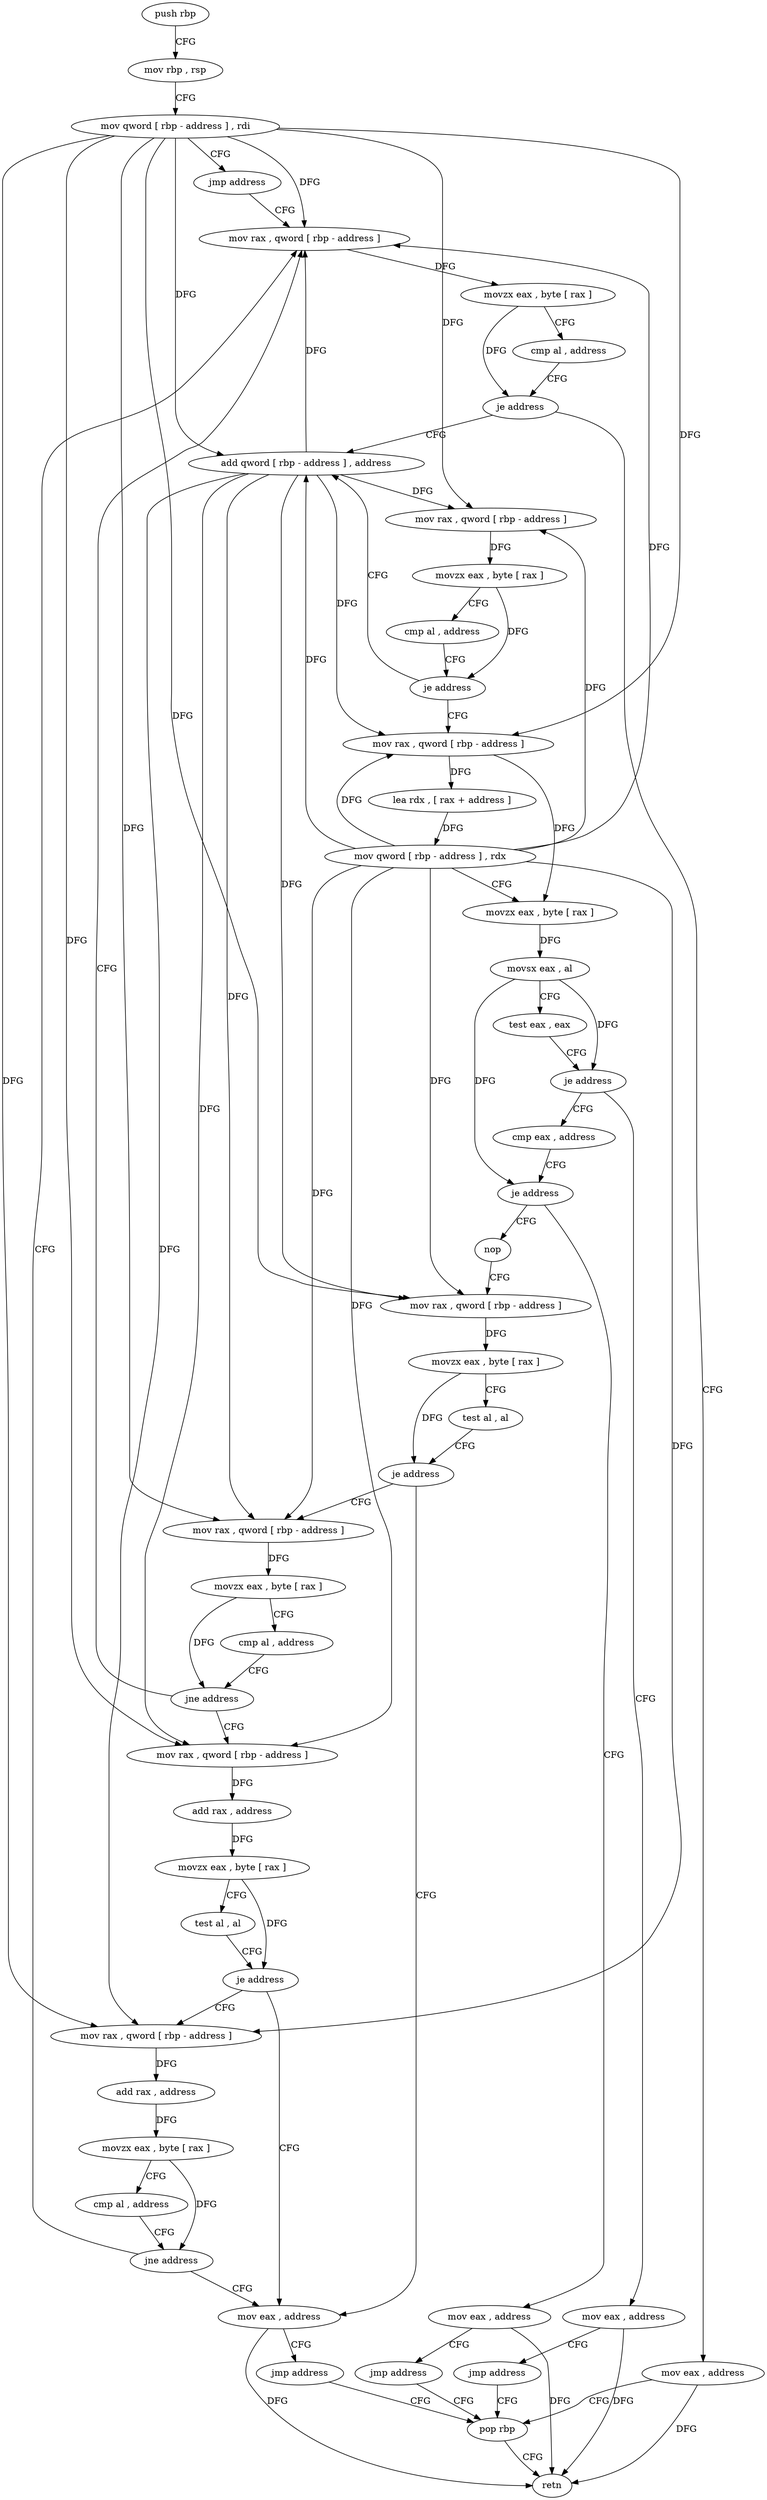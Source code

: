 digraph "func" {
"201371" [label = "push rbp" ]
"201372" [label = "mov rbp , rsp" ]
"201375" [label = "mov qword [ rbp - address ] , rdi" ]
"201379" [label = "jmp address" ]
"201498" [label = "mov rax , qword [ rbp - address ]" ]
"201502" [label = "movzx eax , byte [ rax ]" ]
"201505" [label = "cmp al , address" ]
"201507" [label = "je address" ]
"201381" [label = "add qword [ rbp - address ] , address" ]
"201509" [label = "mov eax , address" ]
"201386" [label = "mov rax , qword [ rbp - address ]" ]
"201390" [label = "movzx eax , byte [ rax ]" ]
"201393" [label = "cmp al , address" ]
"201395" [label = "je address" ]
"201397" [label = "mov rax , qword [ rbp - address ]" ]
"201514" [label = "pop rbp" ]
"201401" [label = "lea rdx , [ rax + address ]" ]
"201405" [label = "mov qword [ rbp - address ] , rdx" ]
"201409" [label = "movzx eax , byte [ rax ]" ]
"201412" [label = "movsx eax , al" ]
"201415" [label = "test eax , eax" ]
"201417" [label = "je address" ]
"201431" [label = "mov eax , address" ]
"201419" [label = "cmp eax , address" ]
"201436" [label = "jmp address" ]
"201422" [label = "je address" ]
"201438" [label = "nop" ]
"201424" [label = "mov eax , address" ]
"201515" [label = "retn" ]
"201439" [label = "mov rax , qword [ rbp - address ]" ]
"201443" [label = "movzx eax , byte [ rax ]" ]
"201446" [label = "test al , al" ]
"201448" [label = "je address" ]
"201491" [label = "mov eax , address" ]
"201450" [label = "mov rax , qword [ rbp - address ]" ]
"201429" [label = "jmp address" ]
"201496" [label = "jmp address" ]
"201454" [label = "movzx eax , byte [ rax ]" ]
"201457" [label = "cmp al , address" ]
"201459" [label = "jne address" ]
"201461" [label = "mov rax , qword [ rbp - address ]" ]
"201465" [label = "add rax , address" ]
"201469" [label = "movzx eax , byte [ rax ]" ]
"201472" [label = "test al , al" ]
"201474" [label = "je address" ]
"201476" [label = "mov rax , qword [ rbp - address ]" ]
"201480" [label = "add rax , address" ]
"201484" [label = "movzx eax , byte [ rax ]" ]
"201487" [label = "cmp al , address" ]
"201489" [label = "jne address" ]
"201371" -> "201372" [ label = "CFG" ]
"201372" -> "201375" [ label = "CFG" ]
"201375" -> "201379" [ label = "CFG" ]
"201375" -> "201498" [ label = "DFG" ]
"201375" -> "201381" [ label = "DFG" ]
"201375" -> "201386" [ label = "DFG" ]
"201375" -> "201397" [ label = "DFG" ]
"201375" -> "201439" [ label = "DFG" ]
"201375" -> "201450" [ label = "DFG" ]
"201375" -> "201461" [ label = "DFG" ]
"201375" -> "201476" [ label = "DFG" ]
"201379" -> "201498" [ label = "CFG" ]
"201498" -> "201502" [ label = "DFG" ]
"201502" -> "201505" [ label = "CFG" ]
"201502" -> "201507" [ label = "DFG" ]
"201505" -> "201507" [ label = "CFG" ]
"201507" -> "201381" [ label = "CFG" ]
"201507" -> "201509" [ label = "CFG" ]
"201381" -> "201386" [ label = "DFG" ]
"201381" -> "201498" [ label = "DFG" ]
"201381" -> "201397" [ label = "DFG" ]
"201381" -> "201439" [ label = "DFG" ]
"201381" -> "201450" [ label = "DFG" ]
"201381" -> "201461" [ label = "DFG" ]
"201381" -> "201476" [ label = "DFG" ]
"201509" -> "201514" [ label = "CFG" ]
"201509" -> "201515" [ label = "DFG" ]
"201386" -> "201390" [ label = "DFG" ]
"201390" -> "201393" [ label = "CFG" ]
"201390" -> "201395" [ label = "DFG" ]
"201393" -> "201395" [ label = "CFG" ]
"201395" -> "201381" [ label = "CFG" ]
"201395" -> "201397" [ label = "CFG" ]
"201397" -> "201401" [ label = "DFG" ]
"201397" -> "201409" [ label = "DFG" ]
"201514" -> "201515" [ label = "CFG" ]
"201401" -> "201405" [ label = "DFG" ]
"201405" -> "201409" [ label = "CFG" ]
"201405" -> "201498" [ label = "DFG" ]
"201405" -> "201381" [ label = "DFG" ]
"201405" -> "201386" [ label = "DFG" ]
"201405" -> "201397" [ label = "DFG" ]
"201405" -> "201439" [ label = "DFG" ]
"201405" -> "201450" [ label = "DFG" ]
"201405" -> "201461" [ label = "DFG" ]
"201405" -> "201476" [ label = "DFG" ]
"201409" -> "201412" [ label = "DFG" ]
"201412" -> "201415" [ label = "CFG" ]
"201412" -> "201417" [ label = "DFG" ]
"201412" -> "201422" [ label = "DFG" ]
"201415" -> "201417" [ label = "CFG" ]
"201417" -> "201431" [ label = "CFG" ]
"201417" -> "201419" [ label = "CFG" ]
"201431" -> "201436" [ label = "CFG" ]
"201431" -> "201515" [ label = "DFG" ]
"201419" -> "201422" [ label = "CFG" ]
"201436" -> "201514" [ label = "CFG" ]
"201422" -> "201438" [ label = "CFG" ]
"201422" -> "201424" [ label = "CFG" ]
"201438" -> "201439" [ label = "CFG" ]
"201424" -> "201429" [ label = "CFG" ]
"201424" -> "201515" [ label = "DFG" ]
"201439" -> "201443" [ label = "DFG" ]
"201443" -> "201446" [ label = "CFG" ]
"201443" -> "201448" [ label = "DFG" ]
"201446" -> "201448" [ label = "CFG" ]
"201448" -> "201491" [ label = "CFG" ]
"201448" -> "201450" [ label = "CFG" ]
"201491" -> "201496" [ label = "CFG" ]
"201491" -> "201515" [ label = "DFG" ]
"201450" -> "201454" [ label = "DFG" ]
"201429" -> "201514" [ label = "CFG" ]
"201496" -> "201514" [ label = "CFG" ]
"201454" -> "201457" [ label = "CFG" ]
"201454" -> "201459" [ label = "DFG" ]
"201457" -> "201459" [ label = "CFG" ]
"201459" -> "201498" [ label = "CFG" ]
"201459" -> "201461" [ label = "CFG" ]
"201461" -> "201465" [ label = "DFG" ]
"201465" -> "201469" [ label = "DFG" ]
"201469" -> "201472" [ label = "CFG" ]
"201469" -> "201474" [ label = "DFG" ]
"201472" -> "201474" [ label = "CFG" ]
"201474" -> "201491" [ label = "CFG" ]
"201474" -> "201476" [ label = "CFG" ]
"201476" -> "201480" [ label = "DFG" ]
"201480" -> "201484" [ label = "DFG" ]
"201484" -> "201487" [ label = "CFG" ]
"201484" -> "201489" [ label = "DFG" ]
"201487" -> "201489" [ label = "CFG" ]
"201489" -> "201498" [ label = "CFG" ]
"201489" -> "201491" [ label = "CFG" ]
}
